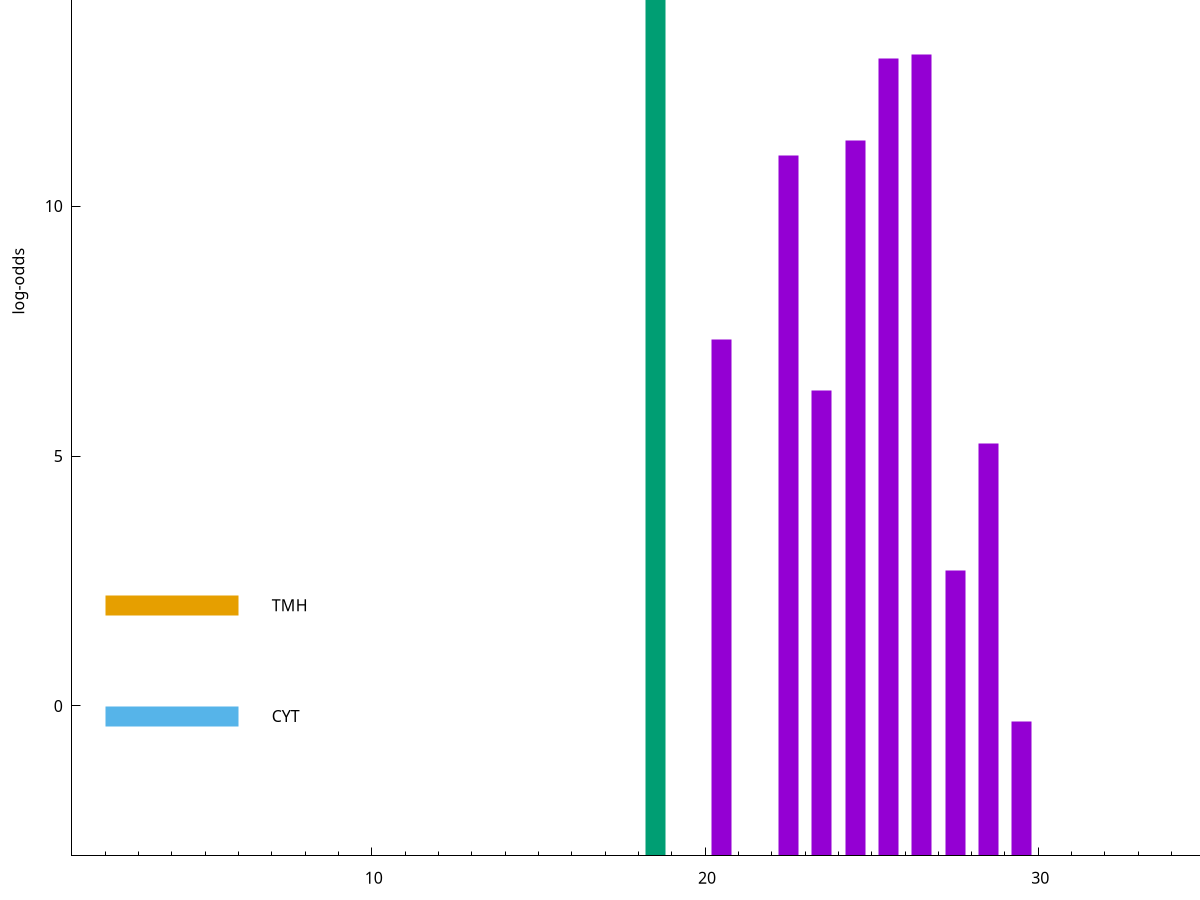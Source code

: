 set title "LipoP predictions for SRR4017929.gff"
set size 2., 1.4
set xrange [1:70] 
set mxtics 10
set yrange [-3:20]
set y2range [0:23]
set ylabel "log-odds"
set term postscript eps color solid "Helvetica" 30
set output "SRR4017929.gff62.eps"
set arrow from 2,14.3731 to 6,14.3731 nohead lt 1 lw 20
set label "SpI" at 7,14.3731
set arrow from 2,14.2106 to 6,14.2106 nohead lt 2 lw 20
set label "SpII" at 7,14.2106
set arrow from 2,2.01334 to 6,2.01334 nohead lt 4 lw 20
set label "TMH" at 7,2.01334
set arrow from 2,-0.200913 to 6,-0.200913 nohead lt 3 lw 20
set label "CYT" at 7,-0.200913
set arrow from 2,14.3731 to 6,14.3731 nohead lt 1 lw 20
set label "SpI" at 7,14.3731
# NOTE: The scores below are the log-odds scores with the threshold
# NOTE: subtracted (a hack to make gnuplot make the histogram all
# NOTE: look nice).
plot "-" axes x1y2 title "" with impulses lt 2 lw 20, "-" axes x1y2 title "" with impulses lt 1 lw 20
18.500000 17.210600
e
26.500000 16.030900
25.500000 15.953400
24.500000 14.321200
22.500000 14.018000
20.500000 10.336810
23.500000 9.303250
28.500000 8.254440
27.500000 5.708900
29.500000 2.687683
e
exit
